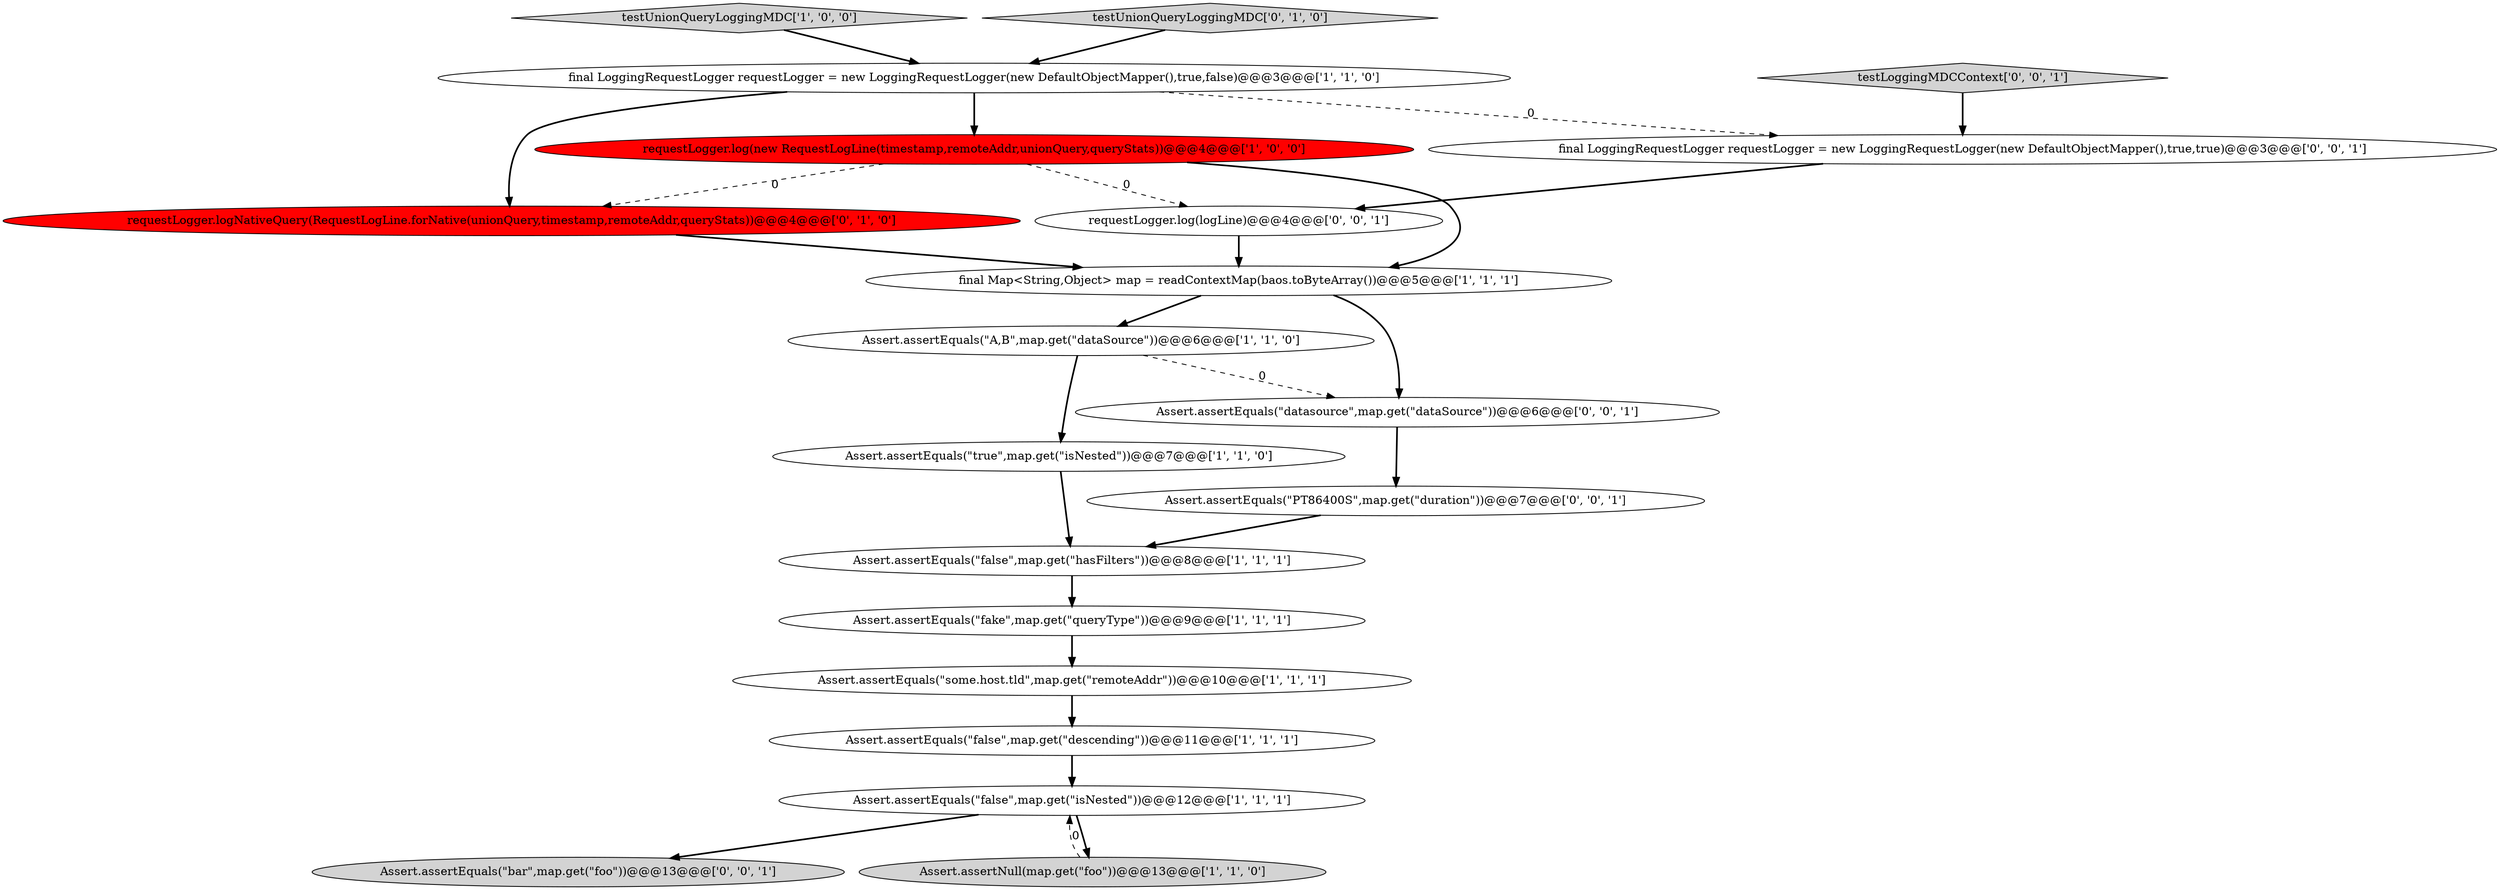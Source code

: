digraph {
17 [style = filled, label = "Assert.assertEquals(\"bar\",map.get(\"foo\"))@@@13@@@['0', '0', '1']", fillcolor = lightgray, shape = ellipse image = "AAA0AAABBB3BBB"];
19 [style = filled, label = "Assert.assertEquals(\"PT86400S\",map.get(\"duration\"))@@@7@@@['0', '0', '1']", fillcolor = white, shape = ellipse image = "AAA0AAABBB3BBB"];
13 [style = filled, label = "requestLogger.logNativeQuery(RequestLogLine.forNative(unionQuery,timestamp,remoteAddr,queryStats))@@@4@@@['0', '1', '0']", fillcolor = red, shape = ellipse image = "AAA1AAABBB2BBB"];
8 [style = filled, label = "Assert.assertEquals(\"A,B\",map.get(\"dataSource\"))@@@6@@@['1', '1', '0']", fillcolor = white, shape = ellipse image = "AAA0AAABBB1BBB"];
11 [style = filled, label = "testUnionQueryLoggingMDC['1', '0', '0']", fillcolor = lightgray, shape = diamond image = "AAA0AAABBB1BBB"];
12 [style = filled, label = "testUnionQueryLoggingMDC['0', '1', '0']", fillcolor = lightgray, shape = diamond image = "AAA0AAABBB2BBB"];
16 [style = filled, label = "final LoggingRequestLogger requestLogger = new LoggingRequestLogger(new DefaultObjectMapper(),true,true)@@@3@@@['0', '0', '1']", fillcolor = white, shape = ellipse image = "AAA0AAABBB3BBB"];
18 [style = filled, label = "requestLogger.log(logLine)@@@4@@@['0', '0', '1']", fillcolor = white, shape = ellipse image = "AAA0AAABBB3BBB"];
6 [style = filled, label = "Assert.assertEquals(\"false\",map.get(\"descending\"))@@@11@@@['1', '1', '1']", fillcolor = white, shape = ellipse image = "AAA0AAABBB1BBB"];
9 [style = filled, label = "Assert.assertNull(map.get(\"foo\"))@@@13@@@['1', '1', '0']", fillcolor = lightgray, shape = ellipse image = "AAA0AAABBB1BBB"];
10 [style = filled, label = "Assert.assertEquals(\"fake\",map.get(\"queryType\"))@@@9@@@['1', '1', '1']", fillcolor = white, shape = ellipse image = "AAA0AAABBB1BBB"];
3 [style = filled, label = "requestLogger.log(new RequestLogLine(timestamp,remoteAddr,unionQuery,queryStats))@@@4@@@['1', '0', '0']", fillcolor = red, shape = ellipse image = "AAA1AAABBB1BBB"];
15 [style = filled, label = "Assert.assertEquals(\"datasource\",map.get(\"dataSource\"))@@@6@@@['0', '0', '1']", fillcolor = white, shape = ellipse image = "AAA0AAABBB3BBB"];
0 [style = filled, label = "Assert.assertEquals(\"false\",map.get(\"hasFilters\"))@@@8@@@['1', '1', '1']", fillcolor = white, shape = ellipse image = "AAA0AAABBB1BBB"];
2 [style = filled, label = "final Map<String,Object> map = readContextMap(baos.toByteArray())@@@5@@@['1', '1', '1']", fillcolor = white, shape = ellipse image = "AAA0AAABBB1BBB"];
1 [style = filled, label = "Assert.assertEquals(\"false\",map.get(\"isNested\"))@@@12@@@['1', '1', '1']", fillcolor = white, shape = ellipse image = "AAA0AAABBB1BBB"];
4 [style = filled, label = "Assert.assertEquals(\"some.host.tld\",map.get(\"remoteAddr\"))@@@10@@@['1', '1', '1']", fillcolor = white, shape = ellipse image = "AAA0AAABBB1BBB"];
14 [style = filled, label = "testLoggingMDCContext['0', '0', '1']", fillcolor = lightgray, shape = diamond image = "AAA0AAABBB3BBB"];
7 [style = filled, label = "Assert.assertEquals(\"true\",map.get(\"isNested\"))@@@7@@@['1', '1', '0']", fillcolor = white, shape = ellipse image = "AAA0AAABBB1BBB"];
5 [style = filled, label = "final LoggingRequestLogger requestLogger = new LoggingRequestLogger(new DefaultObjectMapper(),true,false)@@@3@@@['1', '1', '0']", fillcolor = white, shape = ellipse image = "AAA0AAABBB1BBB"];
5->3 [style = bold, label=""];
14->16 [style = bold, label=""];
16->18 [style = bold, label=""];
12->5 [style = bold, label=""];
4->6 [style = bold, label=""];
3->18 [style = dashed, label="0"];
8->15 [style = dashed, label="0"];
7->0 [style = bold, label=""];
18->2 [style = bold, label=""];
15->19 [style = bold, label=""];
3->13 [style = dashed, label="0"];
1->9 [style = bold, label=""];
19->0 [style = bold, label=""];
1->17 [style = bold, label=""];
8->7 [style = bold, label=""];
9->1 [style = dashed, label="0"];
5->16 [style = dashed, label="0"];
6->1 [style = bold, label=""];
11->5 [style = bold, label=""];
0->10 [style = bold, label=""];
3->2 [style = bold, label=""];
5->13 [style = bold, label=""];
2->15 [style = bold, label=""];
10->4 [style = bold, label=""];
2->8 [style = bold, label=""];
13->2 [style = bold, label=""];
}
